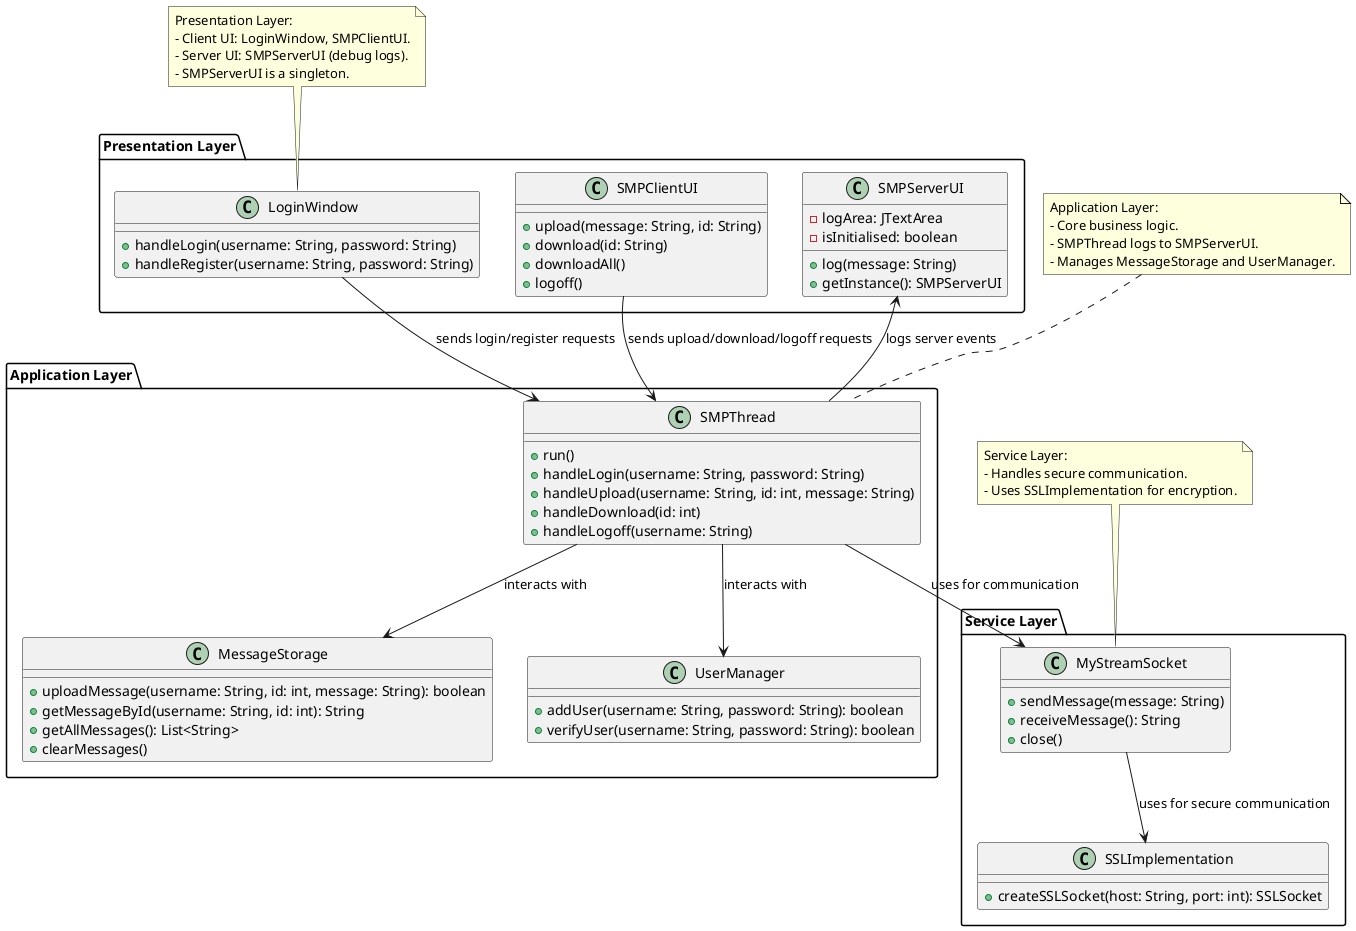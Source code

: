 @startuml SMP_Complete_UML
' Layers
package "Presentation Layer" {
    class LoginWindow {
        +handleLogin(username: String, password: String)
        +handleRegister(username: String, password: String)
    }
    class SMPClientUI {
        +upload(message: String, id: String)
        +download(id: String)
        +downloadAll()
        +logoff()
    }
    class SMPServerUI {
        -logArea: JTextArea
        -isInitialised: boolean
        +log(message: String)
        +getInstance(): SMPServerUI
    }
}

package "Application Layer" {
    class SMPThread {
        +run()
        +handleLogin(username: String, password: String)
        +handleUpload(username: String, id: int, message: String)
        +handleDownload(id: int)
        +handleLogoff(username: String)
    }
    class MessageStorage {
        +uploadMessage(username: String, id: int, message: String): boolean
        +getMessageById(username: String, id: int): String
        +getAllMessages(): List<String>
        +clearMessages()
    }
    class UserManager {
        +addUser(username: String, password: String): boolean
        +verifyUser(username: String, password: String): boolean
    }
}

package "Service Layer" {
    class MyStreamSocket {
        +sendMessage(message: String)
        +receiveMessage(): String
        +close()
    }
    class SSLImplementation {
        +createSSLSocket(host: String, port: int): SSLSocket
    }
}

' Relationships
LoginWindow --> SMPThread : sends login/register requests
SMPClientUI --> SMPThread : sends upload/download/logoff requests
SMPThread --> SMPServerUI : logs server events
SMPThread --> MessageStorage : interacts with
SMPThread --> UserManager : interacts with
SMPThread --> MyStreamSocket : uses for communication
MyStreamSocket --> SSLImplementation : uses for secure communication

' Notes
note top of LoginWindow
  Presentation Layer:
  - Client UI: LoginWindow, SMPClientUI.
  - Server UI: SMPServerUI (debug logs).
  - SMPServerUI is a singleton.
end note

note top of SMPThread
  Application Layer:
  - Core business logic.
  - SMPThread logs to SMPServerUI.
  - Manages MessageStorage and UserManager.
end note

note top of MyStreamSocket
  Service Layer:
  - Handles secure communication.
  - Uses SSLImplementation for encryption.
end note

@enduml